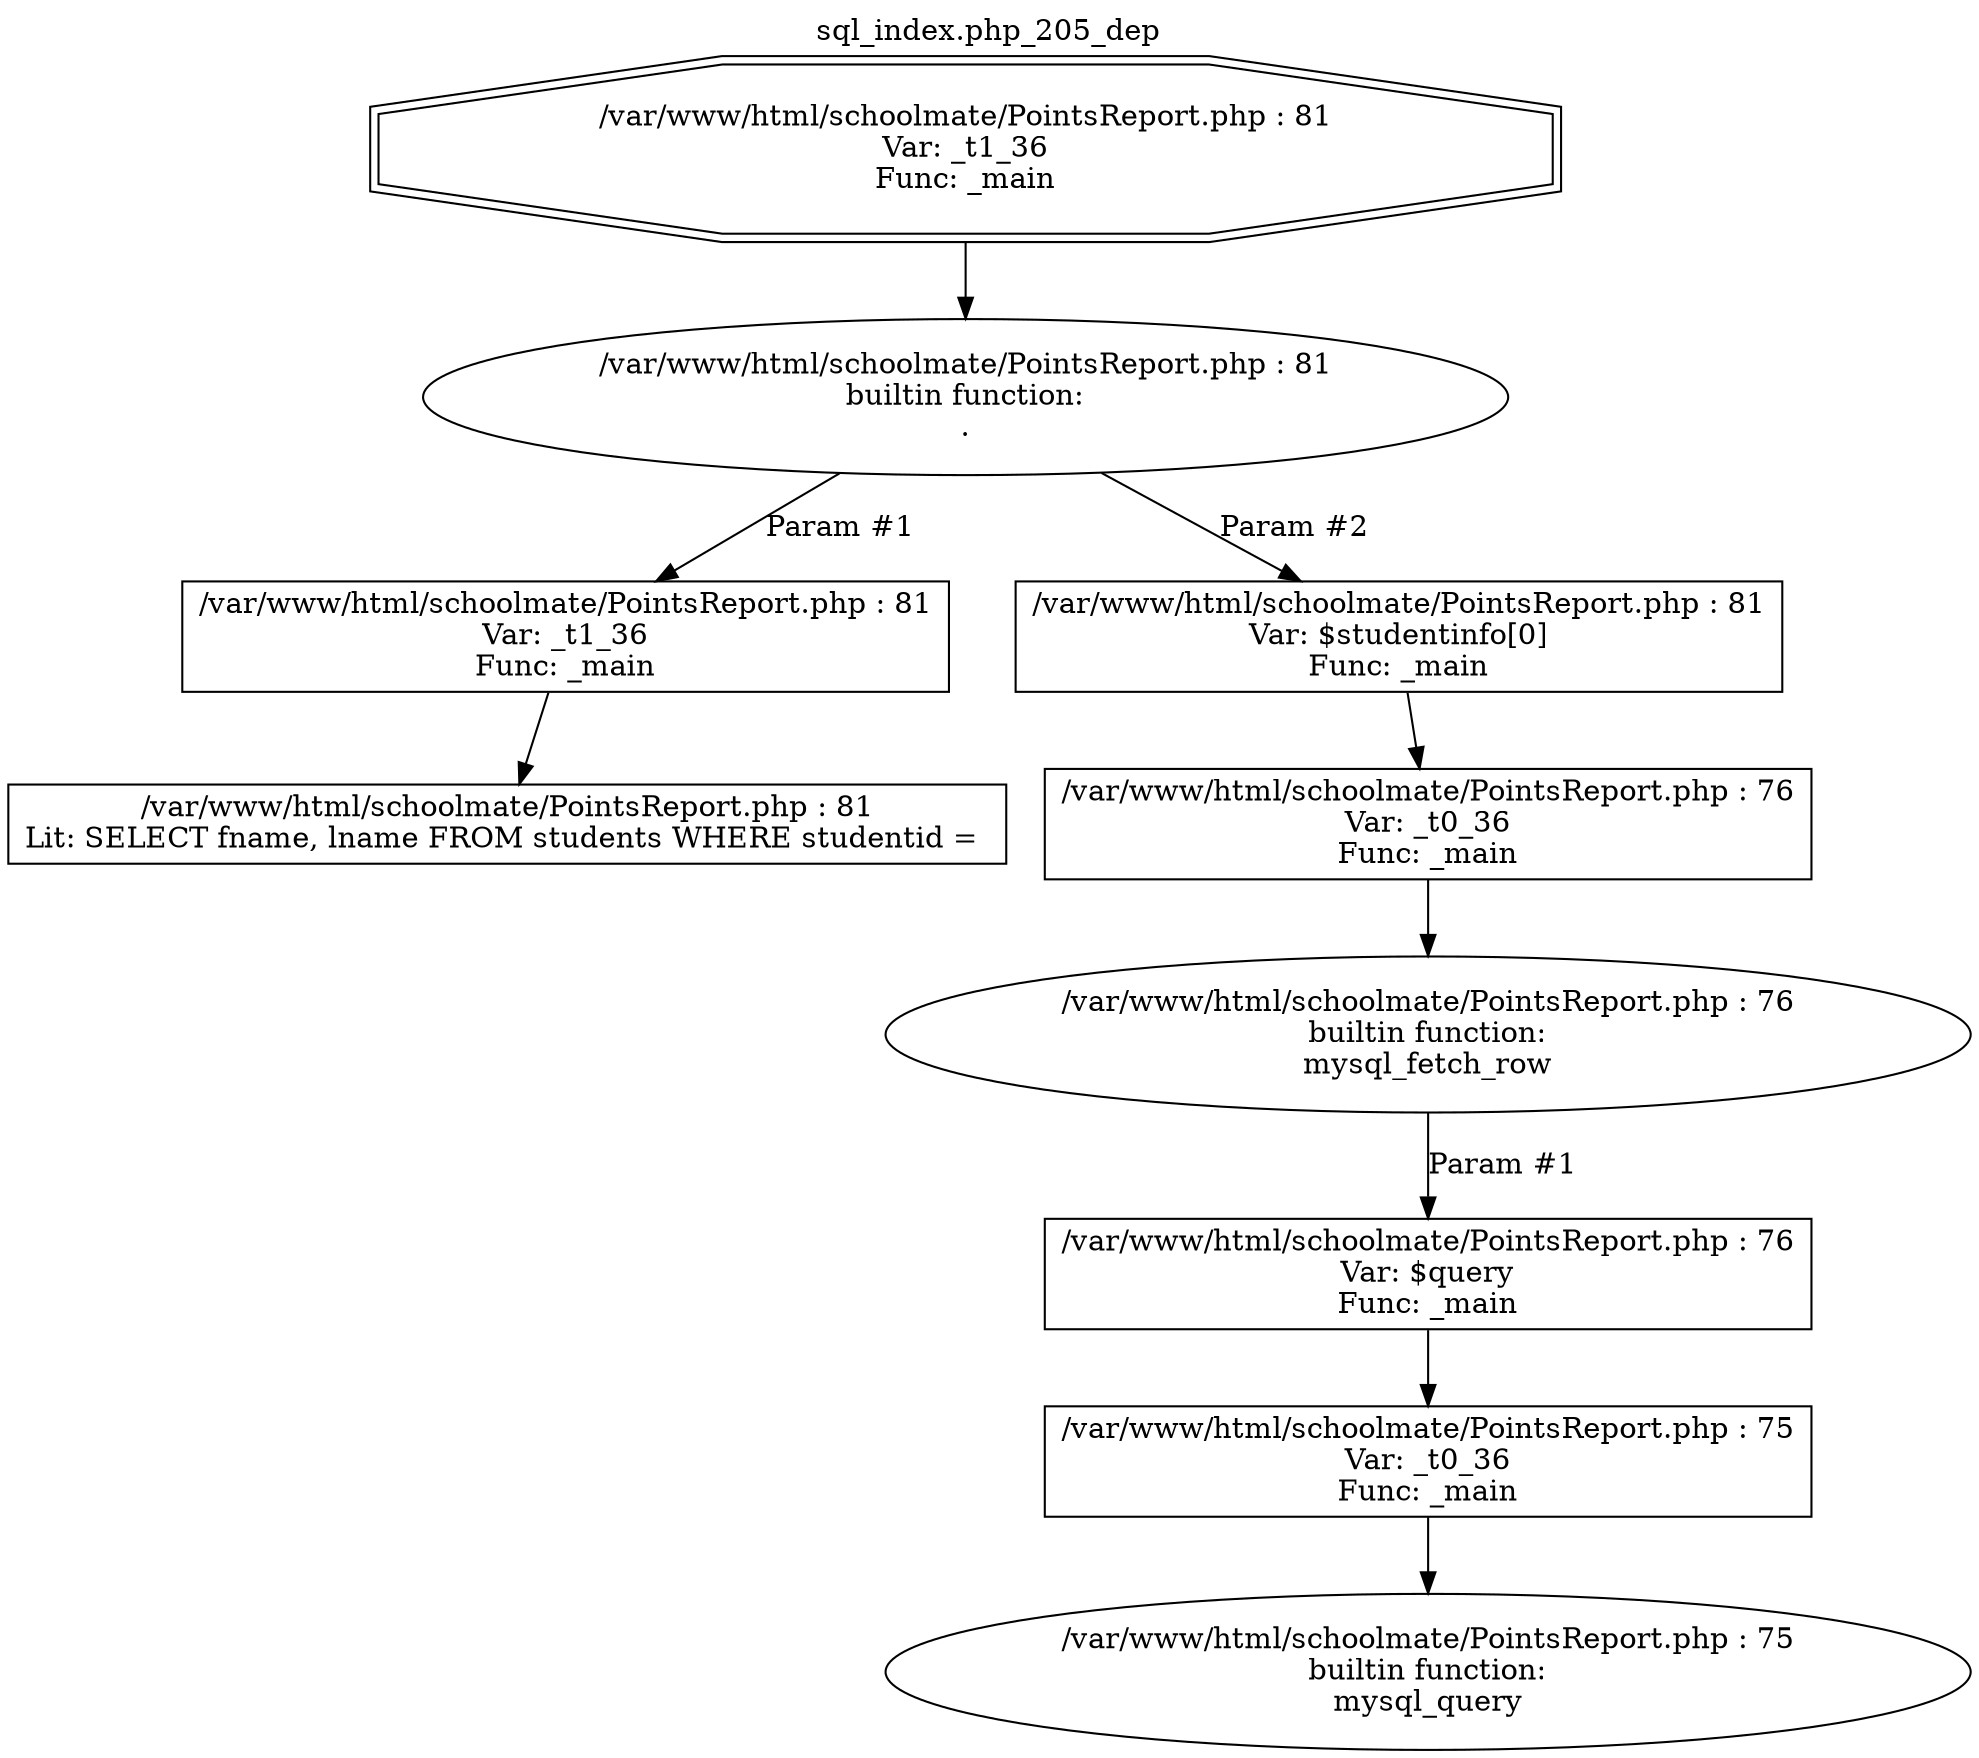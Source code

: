 digraph cfg {
  label="sql_index.php_205_dep";
  labelloc=t;
  n1 [shape=doubleoctagon, label="/var/www/html/schoolmate/PointsReport.php : 81\nVar: _t1_36\nFunc: _main\n"];
  n2 [shape=ellipse, label="/var/www/html/schoolmate/PointsReport.php : 81\nbuiltin function:\n.\n"];
  n3 [shape=box, label="/var/www/html/schoolmate/PointsReport.php : 81\nVar: _t1_36\nFunc: _main\n"];
  n4 [shape=box, label="/var/www/html/schoolmate/PointsReport.php : 81\nLit: SELECT fname, lname FROM students WHERE studentid = \n"];
  n5 [shape=box, label="/var/www/html/schoolmate/PointsReport.php : 81\nVar: $studentinfo[0]\nFunc: _main\n"];
  n6 [shape=box, label="/var/www/html/schoolmate/PointsReport.php : 76\nVar: _t0_36\nFunc: _main\n"];
  n7 [shape=ellipse, label="/var/www/html/schoolmate/PointsReport.php : 76\nbuiltin function:\nmysql_fetch_row\n"];
  n8 [shape=box, label="/var/www/html/schoolmate/PointsReport.php : 76\nVar: $query\nFunc: _main\n"];
  n9 [shape=box, label="/var/www/html/schoolmate/PointsReport.php : 75\nVar: _t0_36\nFunc: _main\n"];
  n10 [shape=ellipse, label="/var/www/html/schoolmate/PointsReport.php : 75\nbuiltin function:\nmysql_query\n"];
  n1 -> n2;
  n3 -> n4;
  n2 -> n3[label="Param #1"];
  n2 -> n5[label="Param #2"];
  n6 -> n7;
  n9 -> n10;
  n8 -> n9;
  n7 -> n8[label="Param #1"];
  n5 -> n6;
}
